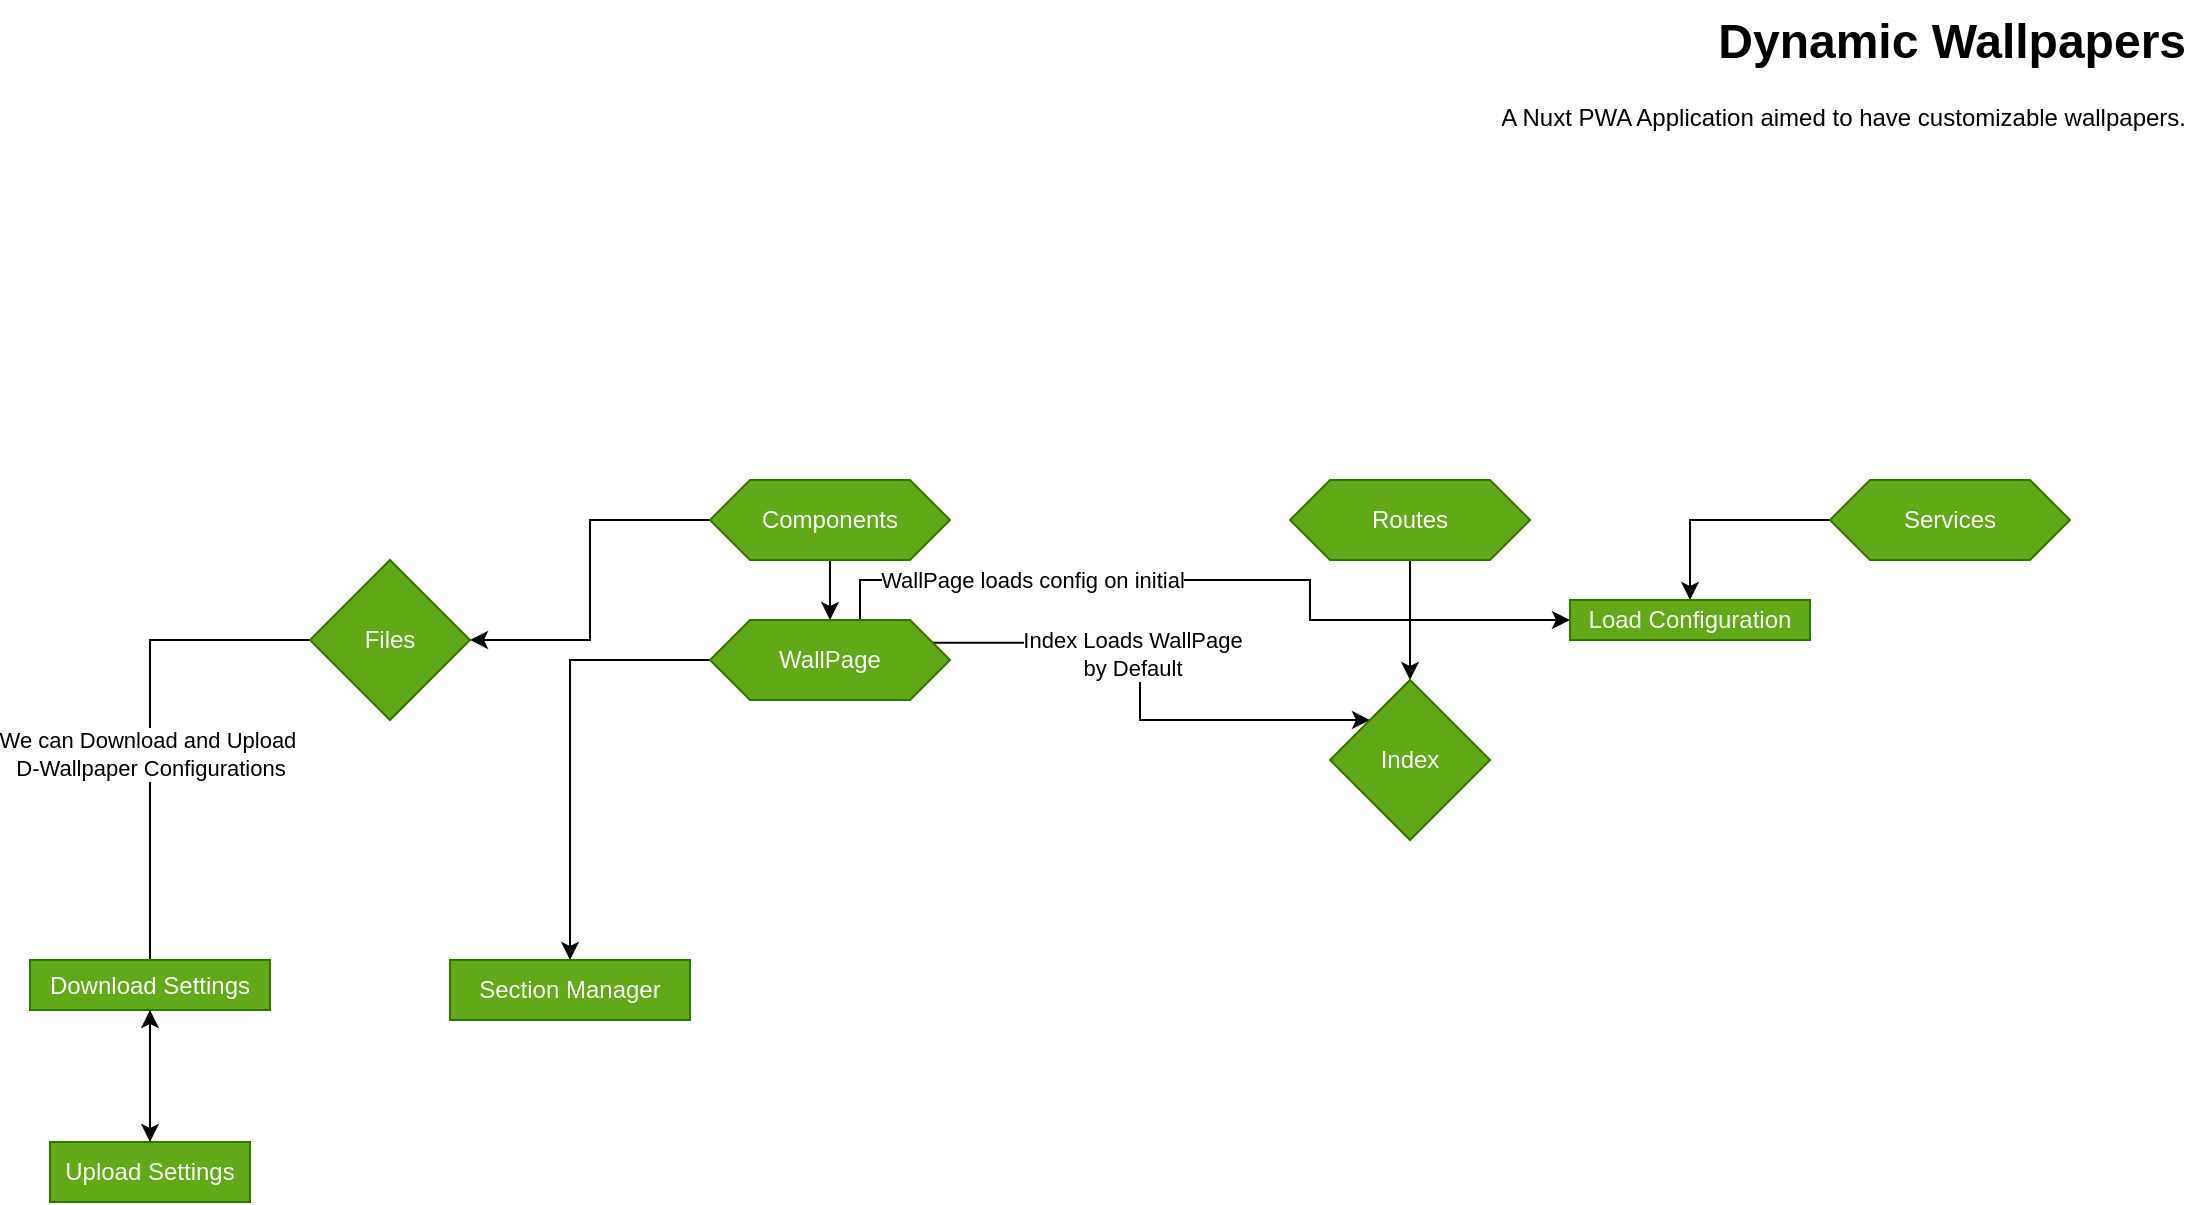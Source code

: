 <mxfile version="24.7.17">
  <diagram name="Page-1" id="efa7a0a1-bf9b-a30e-e6df-94a7791c09e9">
    <mxGraphModel dx="2260" dy="2005" grid="1" gridSize="10" guides="1" tooltips="1" connect="1" arrows="1" fold="1" page="1" pageScale="1" pageWidth="826" pageHeight="1169" background="none" math="0" shadow="0">
      <root>
        <mxCell id="0" />
        <mxCell id="1" parent="0" />
        <mxCell id="wkOfRJaQxd7RHUUM3OX2-115" value="&lt;h1 style=&quot;margin-top: 0px;&quot;&gt;Dynamic Wallpapers&lt;/h1&gt;&lt;div&gt;A Nuxt PWA Application aimed to have customizable wallpapers.&lt;/div&gt;" style="text;html=1;whiteSpace=wrap;overflow=hidden;rounded=0;align=right;" parent="1" vertex="1">
          <mxGeometry x="430" y="-1160" width="390" height="80" as="geometry" />
        </mxCell>
        <mxCell id="wkOfRJaQxd7RHUUM3OX2-122" value="" style="edgeStyle=orthogonalEdgeStyle;rounded=0;orthogonalLoop=1;jettySize=auto;html=1;" parent="1" source="wkOfRJaQxd7RHUUM3OX2-118" target="wkOfRJaQxd7RHUUM3OX2-121" edge="1">
          <mxGeometry relative="1" as="geometry" />
        </mxCell>
        <mxCell id="wkOfRJaQxd7RHUUM3OX2-130" value="" style="edgeStyle=orthogonalEdgeStyle;rounded=0;orthogonalLoop=1;jettySize=auto;html=1;" parent="1" source="wkOfRJaQxd7RHUUM3OX2-118" target="wkOfRJaQxd7RHUUM3OX2-129" edge="1">
          <mxGeometry relative="1" as="geometry" />
        </mxCell>
        <mxCell id="wkOfRJaQxd7RHUUM3OX2-118" value="Components" style="shape=hexagon;perimeter=hexagonPerimeter2;whiteSpace=wrap;html=1;fixedSize=1;size=20;fillColor=#60a917;fontColor=#ffffff;strokeColor=#2D7600;" parent="1" vertex="1">
          <mxGeometry x="80" y="-920" width="120" height="40" as="geometry" />
        </mxCell>
        <mxCell id="wkOfRJaQxd7RHUUM3OX2-134" value="" style="edgeStyle=orthogonalEdgeStyle;rounded=0;orthogonalLoop=1;jettySize=auto;html=1;" parent="1" source="wkOfRJaQxd7RHUUM3OX2-119" target="wkOfRJaQxd7RHUUM3OX2-133" edge="1">
          <mxGeometry relative="1" as="geometry" />
        </mxCell>
        <mxCell id="wkOfRJaQxd7RHUUM3OX2-119" value="Routes" style="shape=hexagon;perimeter=hexagonPerimeter2;whiteSpace=wrap;html=1;fixedSize=1;size=20;fillColor=#60a917;fontColor=#ffffff;strokeColor=#2D7600;" parent="1" vertex="1">
          <mxGeometry x="370" y="-920" width="120" height="40" as="geometry" />
        </mxCell>
        <mxCell id="fhgHn6b0PtAeGwQ59fVj-2" value="" style="edgeStyle=orthogonalEdgeStyle;rounded=0;orthogonalLoop=1;jettySize=auto;html=1;" edge="1" parent="1" source="wkOfRJaQxd7RHUUM3OX2-120" target="fhgHn6b0PtAeGwQ59fVj-1">
          <mxGeometry relative="1" as="geometry" />
        </mxCell>
        <mxCell id="wkOfRJaQxd7RHUUM3OX2-120" value="Services" style="shape=hexagon;perimeter=hexagonPerimeter2;whiteSpace=wrap;html=1;fixedSize=1;size=20;fillColor=#60a917;fontColor=#ffffff;strokeColor=#2D7600;" parent="1" vertex="1">
          <mxGeometry x="640" y="-920" width="120" height="40" as="geometry" />
        </mxCell>
        <mxCell id="wkOfRJaQxd7RHUUM3OX2-126" value="" style="edgeStyle=orthogonalEdgeStyle;rounded=0;orthogonalLoop=1;jettySize=auto;html=1;" parent="1" source="wkOfRJaQxd7RHUUM3OX2-121" target="wkOfRJaQxd7RHUUM3OX2-125" edge="1">
          <mxGeometry relative="1" as="geometry" />
        </mxCell>
        <mxCell id="wkOfRJaQxd7RHUUM3OX2-139" value="We can Download and Upload&amp;nbsp;&lt;div&gt;D-Wallpaper Configurations&lt;/div&gt;" style="edgeLabel;html=1;align=center;verticalAlign=middle;resizable=0;points=[];" parent="wkOfRJaQxd7RHUUM3OX2-126" vertex="1" connectable="0">
          <mxGeometry x="-0.176" relative="1" as="geometry">
            <mxPoint as="offset" />
          </mxGeometry>
        </mxCell>
        <mxCell id="wkOfRJaQxd7RHUUM3OX2-121" value="Files" style="rhombus;whiteSpace=wrap;html=1;fillColor=#60a917;strokeColor=#2D7600;fontColor=#ffffff;" parent="1" vertex="1">
          <mxGeometry x="-120" y="-880" width="80" height="80" as="geometry" />
        </mxCell>
        <mxCell id="wkOfRJaQxd7RHUUM3OX2-128" value="" style="edgeStyle=orthogonalEdgeStyle;rounded=0;orthogonalLoop=1;jettySize=auto;html=1;" parent="1" source="wkOfRJaQxd7RHUUM3OX2-125" target="wkOfRJaQxd7RHUUM3OX2-127" edge="1">
          <mxGeometry relative="1" as="geometry" />
        </mxCell>
        <mxCell id="wkOfRJaQxd7RHUUM3OX2-125" value="Upload Settings" style="whiteSpace=wrap;html=1;fillColor=#60a917;strokeColor=#2D7600;fontColor=#ffffff;" parent="1" vertex="1">
          <mxGeometry x="-250" y="-589" width="100" height="30" as="geometry" />
        </mxCell>
        <mxCell id="wkOfRJaQxd7RHUUM3OX2-127" value="Download Settings" style="whiteSpace=wrap;html=1;fillColor=#60a917;strokeColor=#2D7600;fontColor=#ffffff;" parent="1" vertex="1">
          <mxGeometry x="-260" y="-680" width="120" height="25" as="geometry" />
        </mxCell>
        <mxCell id="wkOfRJaQxd7RHUUM3OX2-132" value="" style="edgeStyle=orthogonalEdgeStyle;rounded=0;orthogonalLoop=1;jettySize=auto;html=1;" parent="1" source="wkOfRJaQxd7RHUUM3OX2-129" target="wkOfRJaQxd7RHUUM3OX2-131" edge="1">
          <mxGeometry relative="1" as="geometry" />
        </mxCell>
        <mxCell id="wkOfRJaQxd7RHUUM3OX2-137" style="edgeStyle=orthogonalEdgeStyle;rounded=0;orthogonalLoop=1;jettySize=auto;html=1;exitX=1;exitY=0.25;exitDx=0;exitDy=0;entryX=0;entryY=0;entryDx=0;entryDy=0;" parent="1" source="wkOfRJaQxd7RHUUM3OX2-129" target="wkOfRJaQxd7RHUUM3OX2-133" edge="1">
          <mxGeometry relative="1" as="geometry" />
        </mxCell>
        <mxCell id="wkOfRJaQxd7RHUUM3OX2-138" value="Index Loads WallPage&lt;div&gt;by Default&lt;/div&gt;" style="edgeLabel;html=1;align=center;verticalAlign=middle;resizable=0;points=[];" parent="wkOfRJaQxd7RHUUM3OX2-137" vertex="1" connectable="0">
          <mxGeometry x="-0.151" y="-4" relative="1" as="geometry">
            <mxPoint as="offset" />
          </mxGeometry>
        </mxCell>
        <mxCell id="fhgHn6b0PtAeGwQ59fVj-3" style="edgeStyle=orthogonalEdgeStyle;rounded=0;orthogonalLoop=1;jettySize=auto;html=1;exitX=0.625;exitY=0;exitDx=0;exitDy=0;entryX=0;entryY=0.5;entryDx=0;entryDy=0;" edge="1" parent="1" source="wkOfRJaQxd7RHUUM3OX2-129" target="fhgHn6b0PtAeGwQ59fVj-1">
          <mxGeometry relative="1" as="geometry">
            <Array as="points">
              <mxPoint x="155" y="-870" />
              <mxPoint x="380" y="-870" />
              <mxPoint x="380" y="-850" />
            </Array>
          </mxGeometry>
        </mxCell>
        <mxCell id="fhgHn6b0PtAeGwQ59fVj-5" value="WallPage loads config on initial" style="edgeLabel;html=1;align=center;verticalAlign=middle;resizable=0;points=[];" vertex="1" connectable="0" parent="fhgHn6b0PtAeGwQ59fVj-3">
          <mxGeometry x="-0.467" relative="1" as="geometry">
            <mxPoint as="offset" />
          </mxGeometry>
        </mxCell>
        <mxCell id="wkOfRJaQxd7RHUUM3OX2-129" value="WallPage" style="shape=hexagon;perimeter=hexagonPerimeter2;whiteSpace=wrap;html=1;fixedSize=1;size=20;fillColor=#60a917;fontColor=#ffffff;strokeColor=#2D7600;" parent="1" vertex="1">
          <mxGeometry x="80" y="-850" width="120" height="40" as="geometry" />
        </mxCell>
        <mxCell id="wkOfRJaQxd7RHUUM3OX2-131" value="Section Manager" style="whiteSpace=wrap;html=1;fillColor=#60a917;strokeColor=#2D7600;fontColor=#ffffff;" parent="1" vertex="1">
          <mxGeometry x="-50" y="-680" width="120" height="30" as="geometry" />
        </mxCell>
        <mxCell id="wkOfRJaQxd7RHUUM3OX2-133" value="Index" style="rhombus;whiteSpace=wrap;html=1;fillColor=#60a917;strokeColor=#2D7600;fontColor=#ffffff;" parent="1" vertex="1">
          <mxGeometry x="390" y="-820" width="80" height="80" as="geometry" />
        </mxCell>
        <mxCell id="fhgHn6b0PtAeGwQ59fVj-1" value="Load Configuration" style="whiteSpace=wrap;html=1;fillColor=#60a917;strokeColor=#2D7600;fontColor=#ffffff;" vertex="1" parent="1">
          <mxGeometry x="510" y="-860" width="120" height="20" as="geometry" />
        </mxCell>
      </root>
    </mxGraphModel>
  </diagram>
</mxfile>
